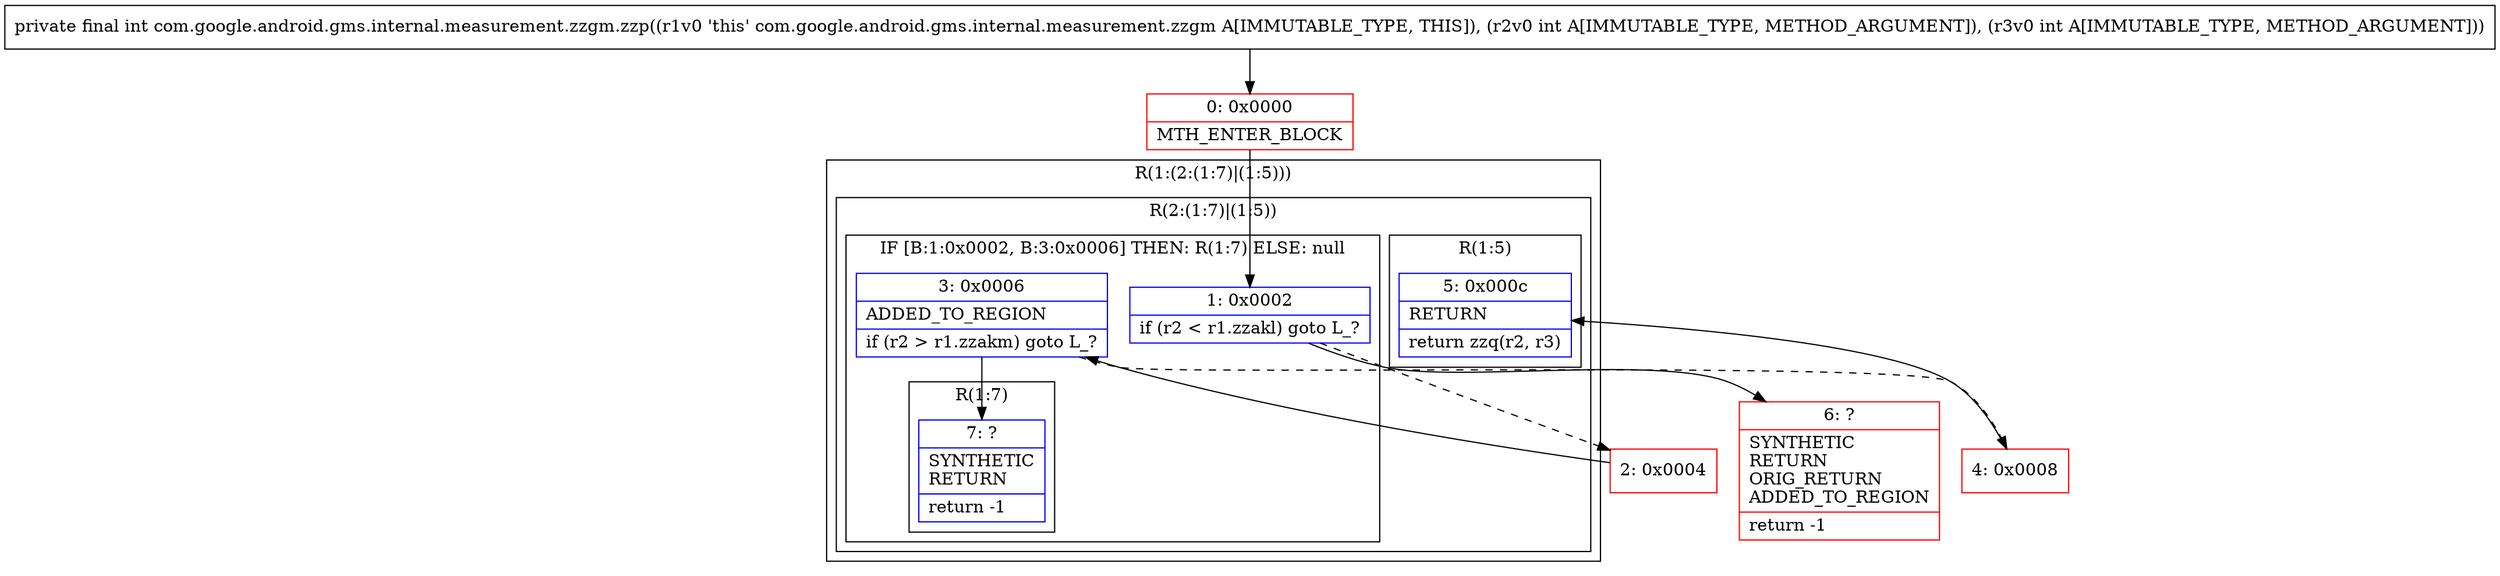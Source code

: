 digraph "CFG forcom.google.android.gms.internal.measurement.zzgm.zzp(II)I" {
subgraph cluster_Region_1539662576 {
label = "R(1:(2:(1:7)|(1:5)))";
node [shape=record,color=blue];
subgraph cluster_Region_1639066469 {
label = "R(2:(1:7)|(1:5))";
node [shape=record,color=blue];
subgraph cluster_IfRegion_1024445101 {
label = "IF [B:1:0x0002, B:3:0x0006] THEN: R(1:7) ELSE: null";
node [shape=record,color=blue];
Node_1 [shape=record,label="{1\:\ 0x0002|if (r2 \< r1.zzakl) goto L_?\l}"];
Node_3 [shape=record,label="{3\:\ 0x0006|ADDED_TO_REGION\l|if (r2 \> r1.zzakm) goto L_?\l}"];
subgraph cluster_Region_1033720754 {
label = "R(1:7)";
node [shape=record,color=blue];
Node_7 [shape=record,label="{7\:\ ?|SYNTHETIC\lRETURN\l|return \-1\l}"];
}
}
subgraph cluster_Region_1296004115 {
label = "R(1:5)";
node [shape=record,color=blue];
Node_5 [shape=record,label="{5\:\ 0x000c|RETURN\l|return zzq(r2, r3)\l}"];
}
}
}
Node_0 [shape=record,color=red,label="{0\:\ 0x0000|MTH_ENTER_BLOCK\l}"];
Node_2 [shape=record,color=red,label="{2\:\ 0x0004}"];
Node_4 [shape=record,color=red,label="{4\:\ 0x0008}"];
Node_6 [shape=record,color=red,label="{6\:\ ?|SYNTHETIC\lRETURN\lORIG_RETURN\lADDED_TO_REGION\l|return \-1\l}"];
MethodNode[shape=record,label="{private final int com.google.android.gms.internal.measurement.zzgm.zzp((r1v0 'this' com.google.android.gms.internal.measurement.zzgm A[IMMUTABLE_TYPE, THIS]), (r2v0 int A[IMMUTABLE_TYPE, METHOD_ARGUMENT]), (r3v0 int A[IMMUTABLE_TYPE, METHOD_ARGUMENT])) }"];
MethodNode -> Node_0;
Node_1 -> Node_2[style=dashed];
Node_1 -> Node_6;
Node_3 -> Node_4[style=dashed];
Node_3 -> Node_7;
Node_0 -> Node_1;
Node_2 -> Node_3;
Node_4 -> Node_5;
}

